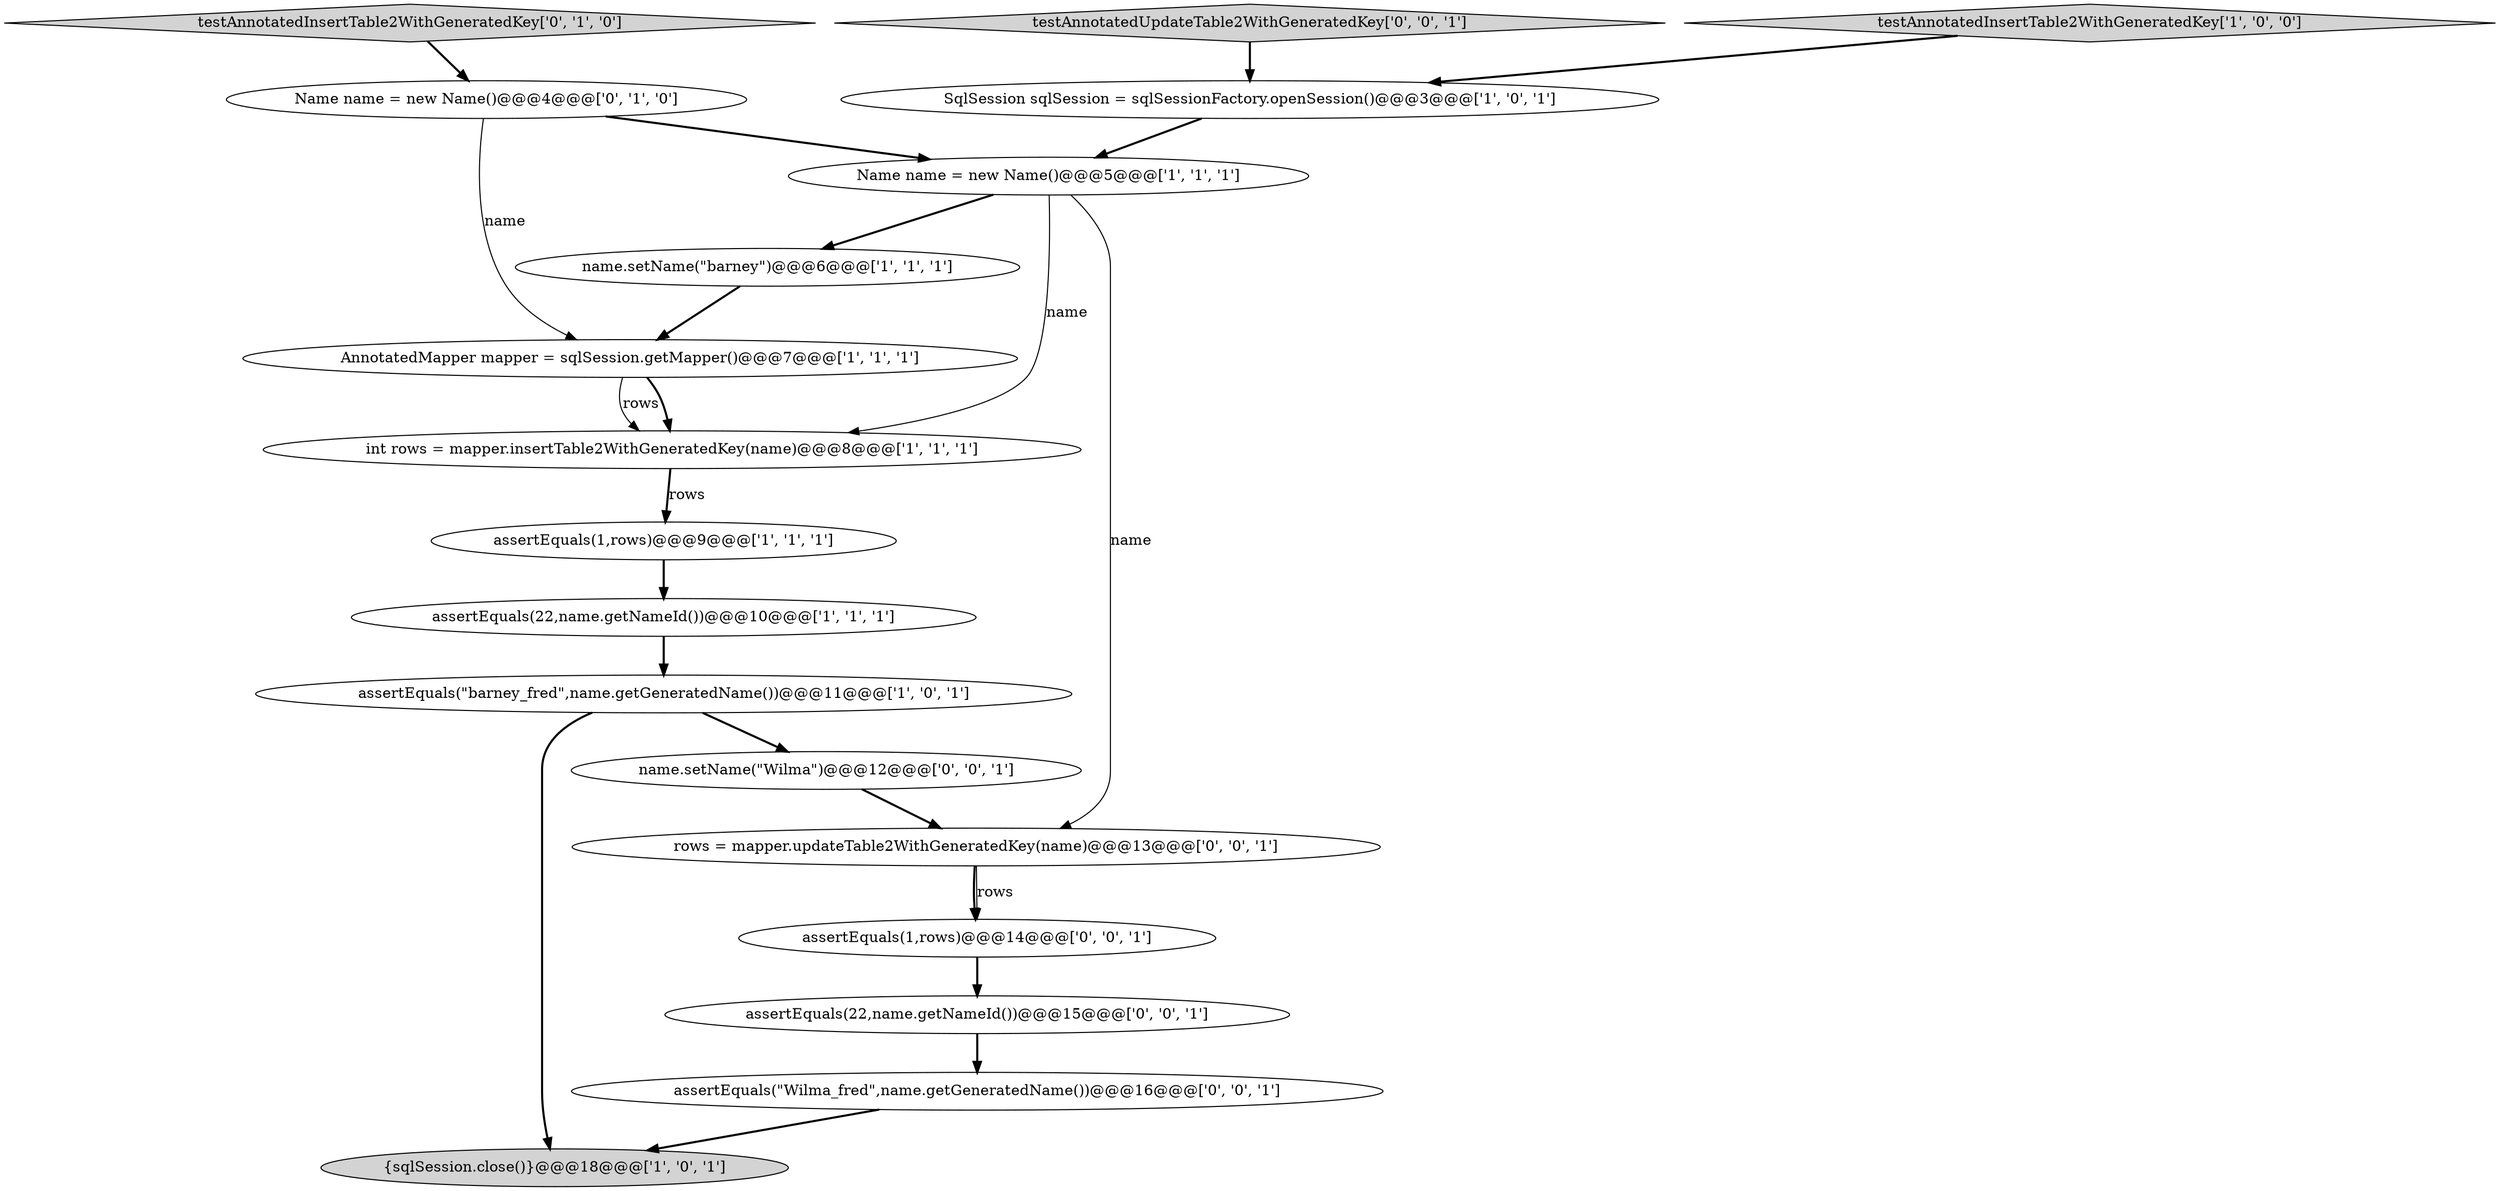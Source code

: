 digraph {
3 [style = filled, label = "assertEquals(1,rows)@@@9@@@['1', '1', '1']", fillcolor = white, shape = ellipse image = "AAA0AAABBB1BBB"];
13 [style = filled, label = "testAnnotatedUpdateTable2WithGeneratedKey['0', '0', '1']", fillcolor = lightgray, shape = diamond image = "AAA0AAABBB3BBB"];
14 [style = filled, label = "assertEquals(1,rows)@@@14@@@['0', '0', '1']", fillcolor = white, shape = ellipse image = "AAA0AAABBB3BBB"];
12 [style = filled, label = "rows = mapper.updateTable2WithGeneratedKey(name)@@@13@@@['0', '0', '1']", fillcolor = white, shape = ellipse image = "AAA0AAABBB3BBB"];
0 [style = filled, label = "assertEquals(\"barney_fred\",name.getGeneratedName())@@@11@@@['1', '0', '1']", fillcolor = white, shape = ellipse image = "AAA0AAABBB1BBB"];
5 [style = filled, label = "assertEquals(22,name.getNameId())@@@10@@@['1', '1', '1']", fillcolor = white, shape = ellipse image = "AAA0AAABBB1BBB"];
15 [style = filled, label = "assertEquals(22,name.getNameId())@@@15@@@['0', '0', '1']", fillcolor = white, shape = ellipse image = "AAA0AAABBB3BBB"];
16 [style = filled, label = "assertEquals(\"Wilma_fred\",name.getGeneratedName())@@@16@@@['0', '0', '1']", fillcolor = white, shape = ellipse image = "AAA0AAABBB3BBB"];
8 [style = filled, label = "SqlSession sqlSession = sqlSessionFactory.openSession()@@@3@@@['1', '0', '1']", fillcolor = white, shape = ellipse image = "AAA0AAABBB1BBB"];
17 [style = filled, label = "name.setName(\"Wilma\")@@@12@@@['0', '0', '1']", fillcolor = white, shape = ellipse image = "AAA0AAABBB3BBB"];
6 [style = filled, label = "testAnnotatedInsertTable2WithGeneratedKey['1', '0', '0']", fillcolor = lightgray, shape = diamond image = "AAA0AAABBB1BBB"];
10 [style = filled, label = "Name name = new Name()@@@4@@@['0', '1', '0']", fillcolor = white, shape = ellipse image = "AAA0AAABBB2BBB"];
9 [style = filled, label = "{sqlSession.close()}@@@18@@@['1', '0', '1']", fillcolor = lightgray, shape = ellipse image = "AAA0AAABBB1BBB"];
2 [style = filled, label = "int rows = mapper.insertTable2WithGeneratedKey(name)@@@8@@@['1', '1', '1']", fillcolor = white, shape = ellipse image = "AAA0AAABBB1BBB"];
11 [style = filled, label = "testAnnotatedInsertTable2WithGeneratedKey['0', '1', '0']", fillcolor = lightgray, shape = diamond image = "AAA0AAABBB2BBB"];
1 [style = filled, label = "AnnotatedMapper mapper = sqlSession.getMapper()@@@7@@@['1', '1', '1']", fillcolor = white, shape = ellipse image = "AAA0AAABBB1BBB"];
4 [style = filled, label = "name.setName(\"barney\")@@@6@@@['1', '1', '1']", fillcolor = white, shape = ellipse image = "AAA0AAABBB1BBB"];
7 [style = filled, label = "Name name = new Name()@@@5@@@['1', '1', '1']", fillcolor = white, shape = ellipse image = "AAA0AAABBB1BBB"];
0->9 [style = bold, label=""];
0->17 [style = bold, label=""];
2->3 [style = bold, label=""];
1->2 [style = solid, label="rows"];
2->3 [style = solid, label="rows"];
7->4 [style = bold, label=""];
10->1 [style = solid, label="name"];
15->16 [style = bold, label=""];
10->7 [style = bold, label=""];
8->7 [style = bold, label=""];
3->5 [style = bold, label=""];
17->12 [style = bold, label=""];
5->0 [style = bold, label=""];
11->10 [style = bold, label=""];
7->2 [style = solid, label="name"];
6->8 [style = bold, label=""];
12->14 [style = bold, label=""];
7->12 [style = solid, label="name"];
12->14 [style = solid, label="rows"];
14->15 [style = bold, label=""];
1->2 [style = bold, label=""];
4->1 [style = bold, label=""];
13->8 [style = bold, label=""];
16->9 [style = bold, label=""];
}
